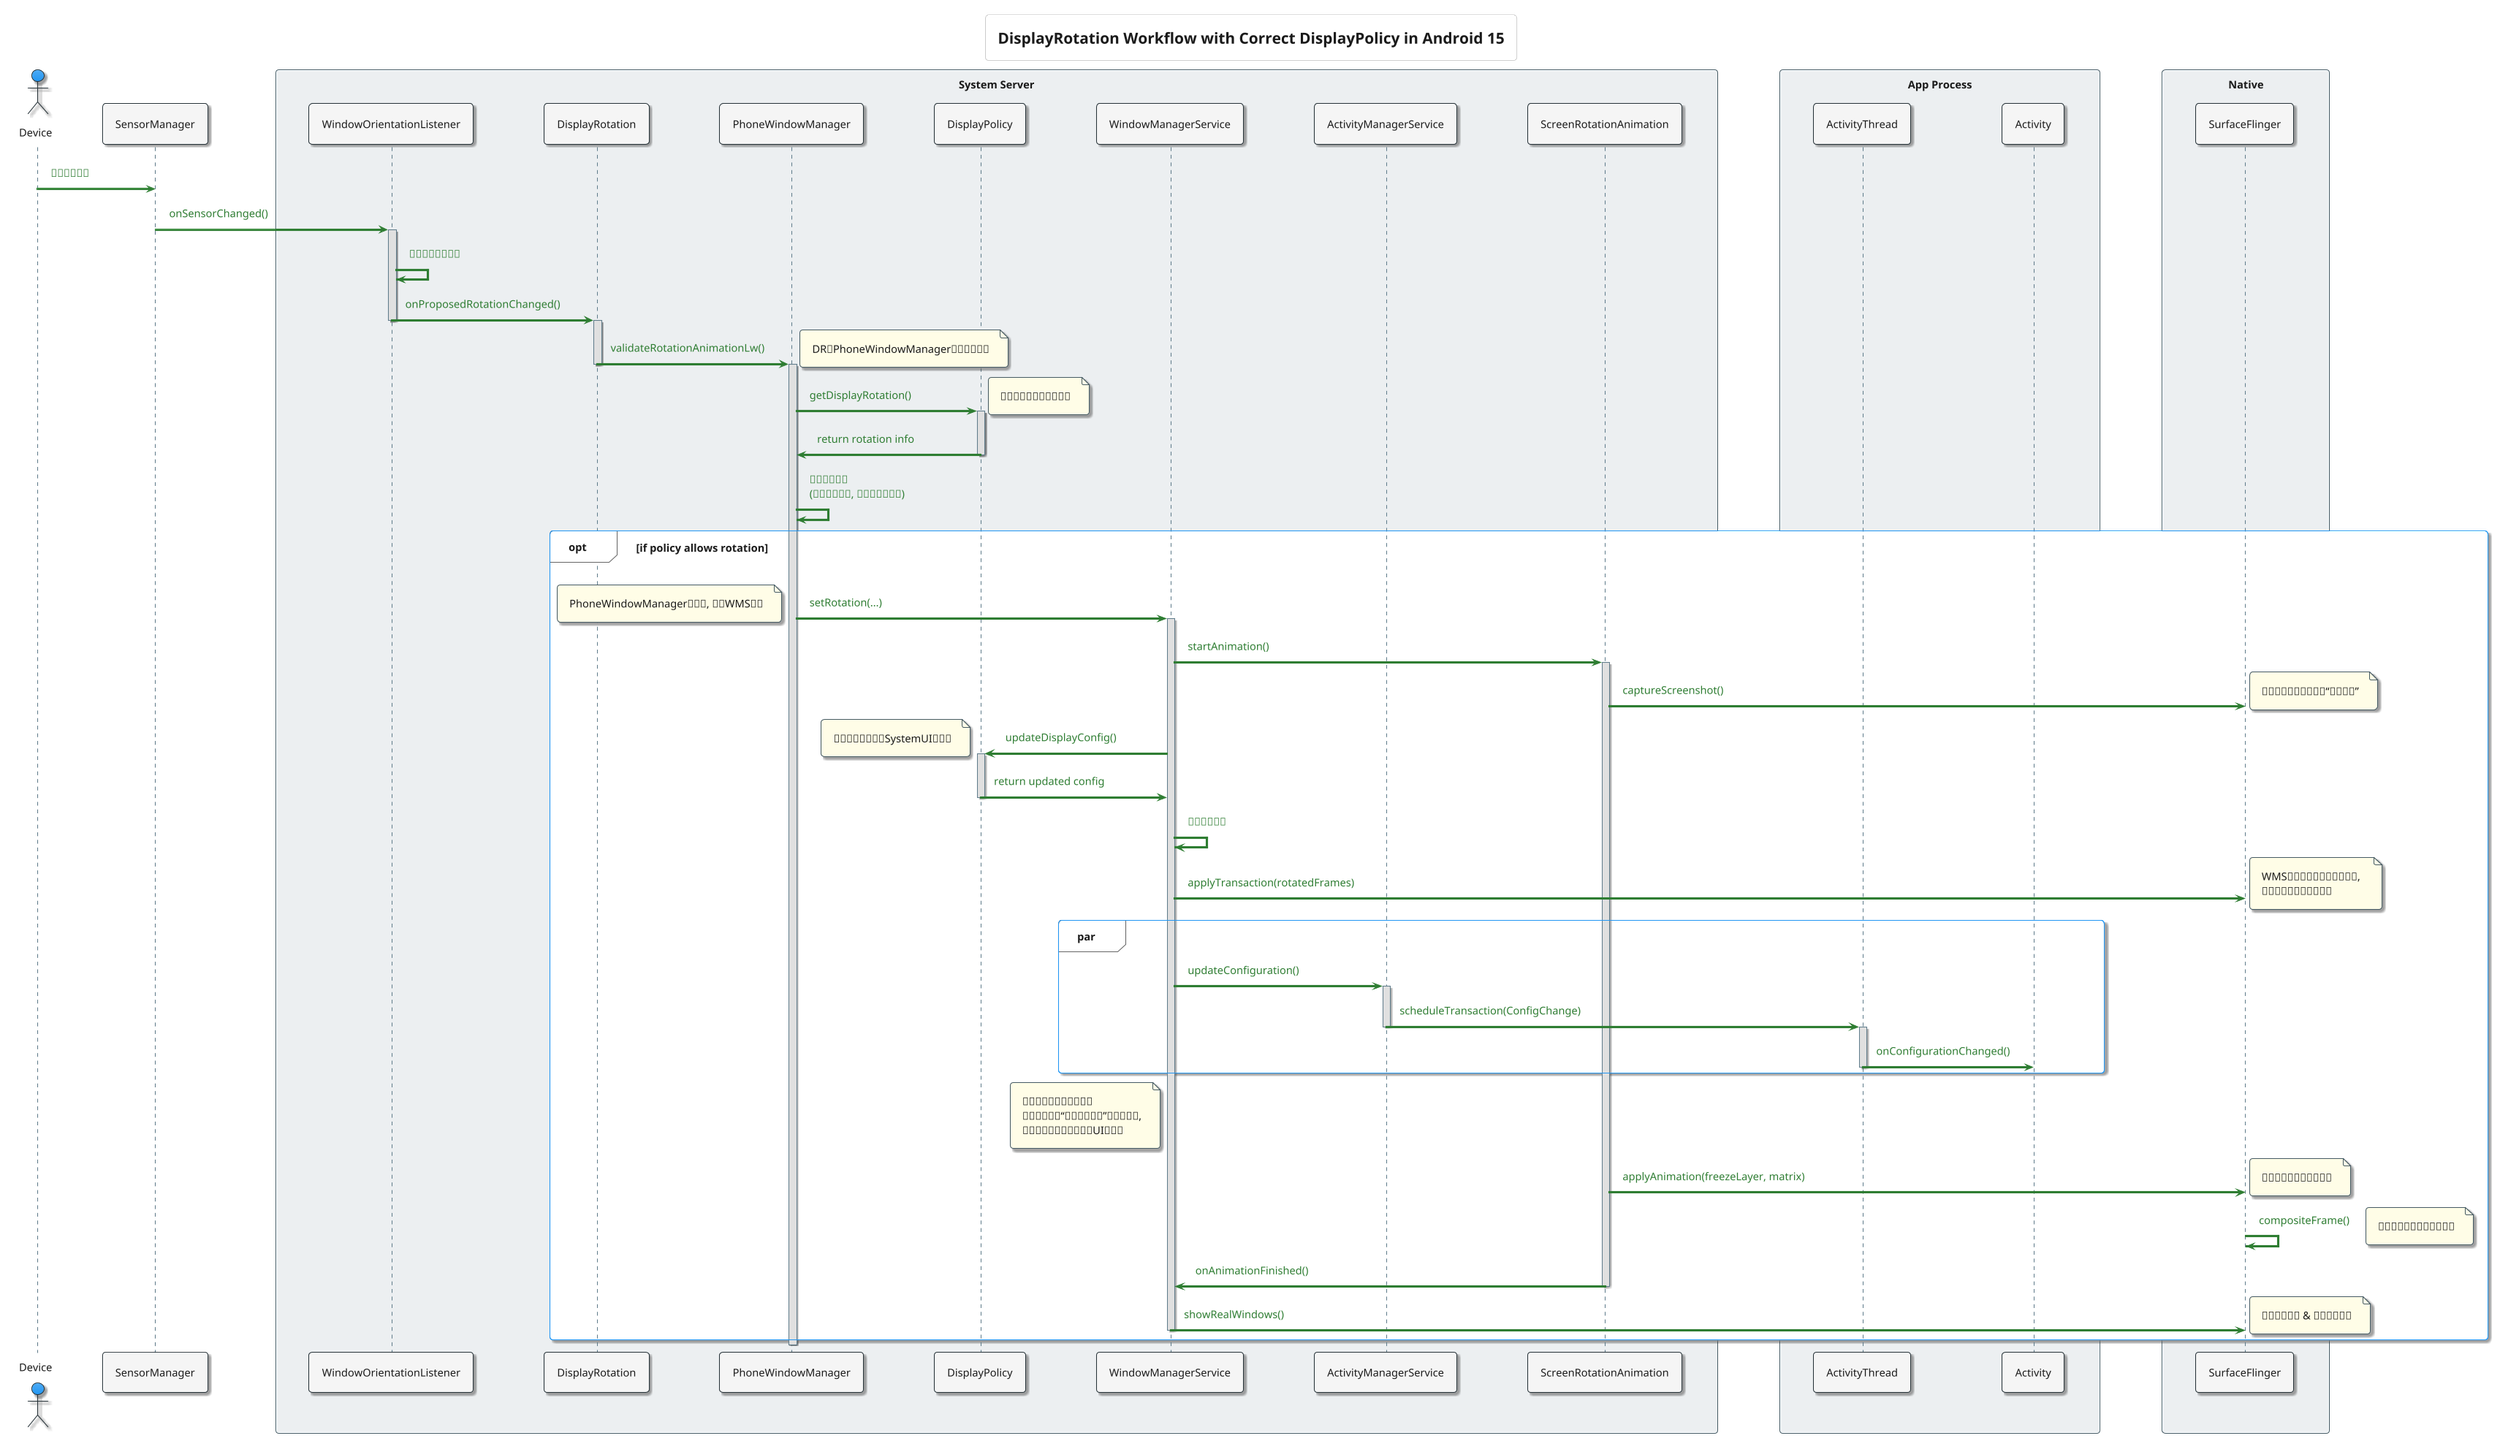 @startuml
!theme materia

skinparam defaultFontName "Noto Sans"
skinparam defaultFontColor #1A1A1A
skinparam defaultFontSize 14
skinparam shadowing true

skinparam sequence {
    ArrowColor #2E7D32
    ArrowFontColor #2E7D32
    ActorBorderColor #263238
    ParticipantBorderColor #263238
    LifeLineBorderColor #607D8B
    LifeLineBackgroundColor #E0E0E0
    ParticipantBackgroundColor #F5F5F5
    ParticipantFontColor #1A1A1A
    BoxBorderColor #455A64
    BoxBackgroundColor #ECEFF1
}

skinparam note {
    BorderColor #455A64
    BackgroundColor #FFFDE7
    FontColor #1A1A1A
    Shadowing true
}

title DisplayRotation Workflow with Correct DisplayPolicy in Android 15

actor Device
participant SensorManager

box "System Server" #ECEFF1
    participant WindowOrientationListener
    participant DisplayRotation
    participant PhoneWindowManager
    participant DisplayPolicy
    participant WindowManagerService
    participant ActivityManagerService
    participant ScreenRotationAnimation
end box

box "App Process" #ECEFF1
    participant ActivityThread
    participant Activity
end box

box "Native" #ECEFF1
    participant SurfaceFlinger
end box

' --- Step 1 & 2: 传感器数据到旋转提议 ---
Device -> SensorManager: 物理方向变化
SensorManager -> WindowOrientationListener: onSensorChanged()
activate WindowOrientationListener
WindowOrientationListener -> WindowOrientationListener: 计算建议旋转角度
WindowOrientationListener -> DisplayRotation: onProposedRotationChanged()
deactivate WindowOrientationListener
activate DisplayRotation

' --- Step 3: DR 报告, PhoneWindowManager 决策 ---
DisplayRotation -> PhoneWindowManager: validateRotationAnimationLw()
note right: DR向PhoneWindowManager报告旋转建议
deactivate DisplayRotation
activate PhoneWindowManager
PhoneWindowManager -> DisplayPolicy: getDisplayRotation()
note right: 检查显示特定的旋转策略
activate DisplayPolicy
DisplayPolicy -> PhoneWindowManager: return rotation info
deactivate DisplayPolicy
PhoneWindowManager -> PhoneWindowManager: 检查全局策略\n(自动旋转开关, 应用方向锁定等)

opt if policy allows rotation
    PhoneWindowManager -> WindowManagerService: setRotation(...)
    note left: PhoneWindowManager决策后, 命令WMS执行
    activate WindowManagerService

    ' --- Step 4: WMS 执行屏幕冻结和渲染更新 ---
    WindowManagerService -> ScreenRotationAnimation: startAnimation()
    activate ScreenRotationAnimation
    ScreenRotationAnimation -> SurfaceFlinger: captureScreenshot()
    note right: 捕获当前屏幕快照作为“冻结图层”
    WindowManagerService -> DisplayPolicy: updateDisplayConfig()
    note left: 更新显示配置（如SystemUI布局）
    activate DisplayPolicy
    DisplayPolicy -> WindowManagerService: return updated config
    deactivate DisplayPolicy
    WindowManagerService -> WindowManagerService: 重新布局窗口
    WindowManagerService -> SurfaceFlinger: applyTransaction(rotatedFrames)
    note right: WMS提交所有窗口的几何变换, \n此时真实应用窗口已隐藏

    ' --- Step 5: WMS 并行通知应用 ---
    par
        WindowManagerService -> ActivityManagerService: updateConfiguration()
        activate ActivityManagerService
        ActivityManagerService -> ActivityThread: scheduleTransaction(ConfigChange)
        deactivate ActivityManagerService
        activate ActivityThread
        ActivityThread -> Activity: onConfigurationChanged()
        deactivate ActivityThread
    end
    note left of WindowManagerService
        渲染优先，动画掩盖延迟
        系统优先播放“冻जील图层”的旋转动画,
        同时在后台通知应用进行UI适配。
    end note

    ' --- Step 6: 播放动画 & 最终切换 ---
    ScreenRotationAnimation -> SurfaceFlinger: applyAnimation(freezeLayer, matrix)
    note right: 对冻结图层应用旋转变换
    SurfaceFlinger -> SurfaceFlinger: compositeFrame()
    note right: 渲染动画帧，完成平滑过渡
    ScreenRotationAnimation -> WindowManagerService: onAnimationFinished()
    deactivate ScreenRotationAnimation
    WindowManagerService -> SurfaceFlinger: showRealWindows()
    note right: 销毁冻结图层 & 显示真实窗口
    deactivate WindowManagerService
end
deactivate PhoneWindowManager
@enduml